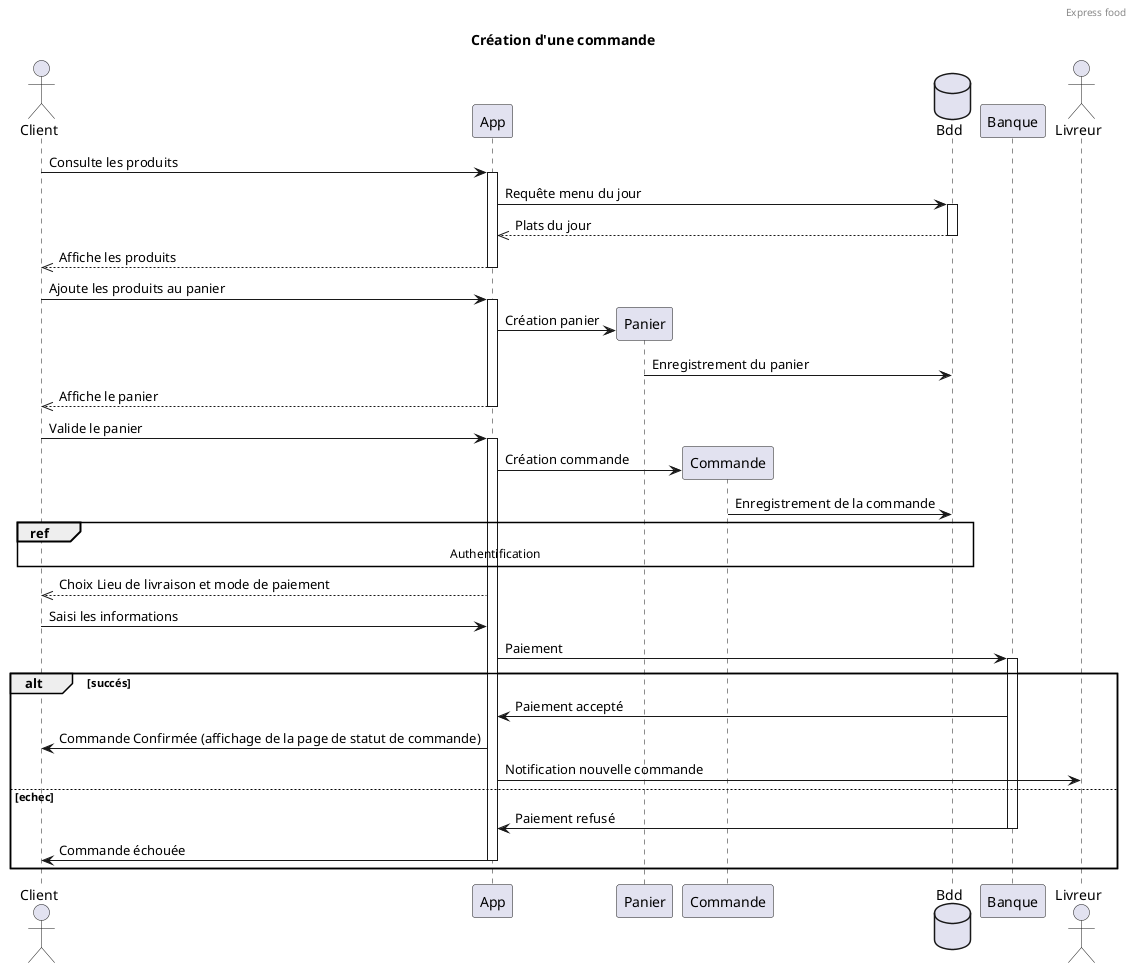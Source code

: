 @startuml
header Express food
title Création d'une commande
actor Client
participant App
participant Panier
participant Commande
database Bdd
participant Banque
actor Livreur
Client -> App: Consulte les produits
activate App
App -> Bdd:  Requête menu du jour
activate Bdd
Bdd -->> App: Plats du jour
deactivate Bdd
App -->> Client: Affiche les produits
deactivate App
Client -> App: Ajoute les produits au panier
activate App
create Panier
App -> Panier: Création panier
Panier -> Bdd: Enregistrement du panier
App -->> Client: Affiche le panier
deactivate App
Client -> App: Valide le panier
activate App
create Commande
App -> Commande: Création commande
Commande -> Bdd: Enregistrement de la commande
ref over Client, App, Bdd : Authentification
App -->> Client: Choix Lieu de livraison et mode de paiement
Client -> App: Saisi les informations
App -> Banque: Paiement
alt succés
activate Banque
  Banque -> App: Paiement accepté
  App -> Client: Commande Confirmée (affichage de la page de statut de commande)
  App -> Livreur: Notification nouvelle commande
else echec
  Banque -> App: Paiement refusé
deactivate Banque
  App -> Client: Commande échouée
deactivate App
end
@enduml